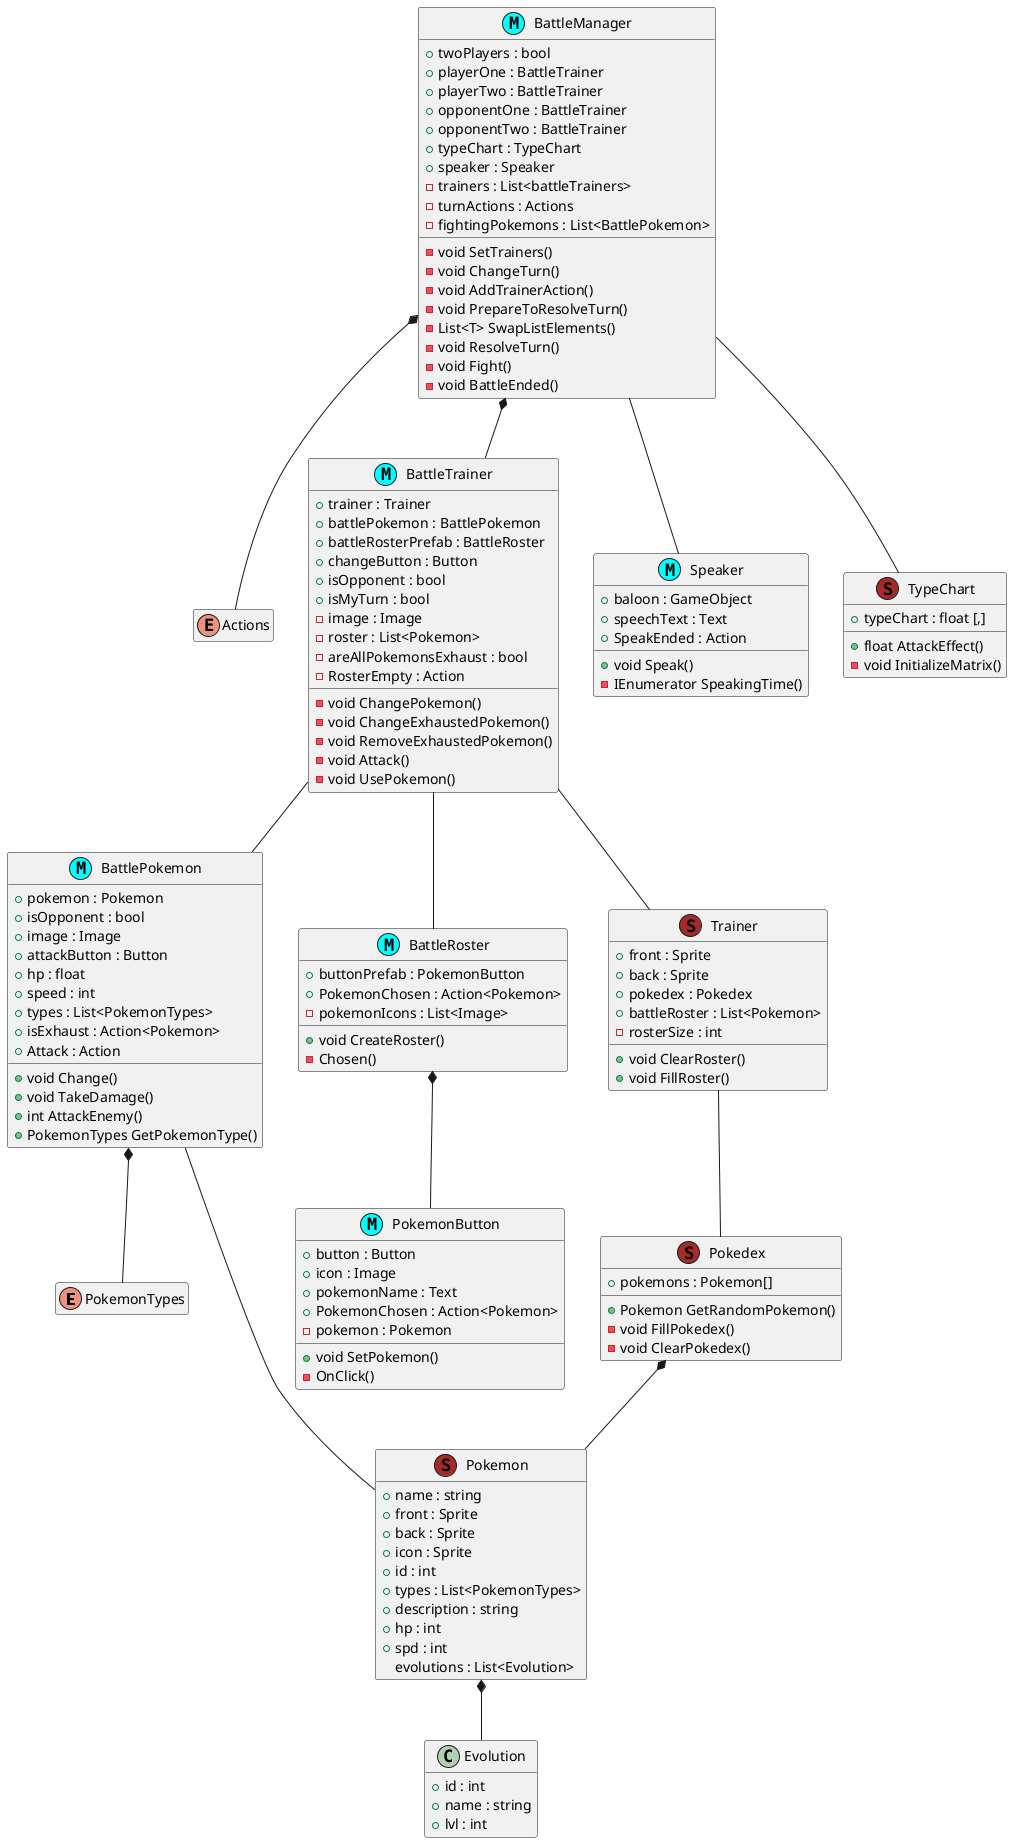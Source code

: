 @startuml

hide empty method
hide empty field

enum PokemonTypes
enum Actions

class BattleManager << M , cyan >>
class BattleTrainer << M , cyan >>
class BattlePokemon << M , cyan >>
class BattleRoster << M , cyan >>
class PokemonButton << M , cyan >>
class Speaker << M, cyan >>

class Trainer << S , brown >>
class Pokemon << S , brown >>
class Pokedex << S , brown >>
class TypeChart << S , brown >>
class Evolution

'------------------------------------'

BattleManager : + twoPlayers : bool
BattleManager : + playerOne : BattleTrainer
BattleManager : + playerTwo : BattleTrainer
BattleManager : + opponentOne : BattleTrainer
BattleManager : + opponentTwo : BattleTrainer
BattleManager : + typeChart : TypeChart
BattleManager : + speaker : Speaker
BattleManager : - trainers : List<battleTrainers>
BattleManager : - turnActions : Actions
BattleManager : - fightingPokemons : List<BattlePokemon>
BattleManager : - void SetTrainers()
BattleManager : - void ChangeTurn()
BattleManager : - void AddTrainerAction()
BattleManager : - void PrepareToResolveTurn()
BattleManager : - List<T> SwapListElements()
BattleManager : - void ResolveTurn()
BattleManager : - void Fight()
BattleManager : - void BattleEnded()

BattleTrainer : + trainer : Trainer
BattleTrainer : + battlePokemon : BattlePokemon
BattleTrainer : + battleRosterPrefab : BattleRoster
BattleTrainer : + changeButton : Button
BattleTrainer : + isOpponent : bool
BattleTrainer : + isMyTurn : bool
BattleTrainer : - image : Image
BattleTrainer : - roster : List<Pokemon>
BattleTrainer : - areAllPokemonsExhaust : bool
BattleTrainer : - RosterEmpty : Action
BattleTrainer : - void ChangePokemon()
BattleTrainer : - void ChangeExhaustedPokemon()
BattleTrainer : - void RemoveExhaustedPokemon()
BattleTrainer : - void Attack()
BattleTrainer : - void UsePokemon()

BattlePokemon : + pokemon : Pokemon
BattlePokemon : + isOpponent : bool
BattlePokemon : + image : Image
BattlePokemon : + attackButton : Button
BattlePokemon : + hp : float
BattlePokemon : + speed : int
BattlePokemon : + types : List<PokemonTypes>
BattlePokemon : + isExhaust : Action<Pokemon>
BattlePokemon : + Attack : Action
BattlePokemon : + void Change()
BattlePokemon : + void TakeDamage()
BattlePokemon : + int AttackEnemy()
BattlePokemon : + PokemonTypes GetPokemonType()

BattleRoster : + buttonPrefab : PokemonButton
BattleRoster : + PokemonChosen : Action<Pokemon>
BattleRoster : - pokemonIcons : List<Image>
BattleRoster : + void CreateRoster()
BattleRoster : - Chosen()

PokemonButton : + button : Button
PokemonButton : + icon : Image
PokemonButton : + pokemonName : Text
PokemonButton : + PokemonChosen : Action<Pokemon>
PokemonButton : - pokemon : Pokemon
PokemonButton : + void SetPokemon()
PokemonButton : - OnClick()

Speaker : + baloon : GameObject
Speaker : + speechText : Text
Speaker : + SpeakEnded : Action
Speaker : + void Speak()
Speaker : - IEnumerator SpeakingTime()

Trainer : + front : Sprite
Trainer : + back : Sprite
Trainer : + pokedex : Pokedex
Trainer : + battleRoster : List<Pokemon>
Trainer : - rosterSize : int
Trainer : + void ClearRoster()
Trainer : + void FillRoster()

Pokemon : + name : string
Pokemon : + front : Sprite
Pokemon : + back : Sprite
Pokemon : + icon : Sprite
Pokemon : + id : int
Pokemon : + types : List<PokemonTypes>
Pokemon : + description : string
Pokemon : + hp : int
Pokemon : + spd : int
Pokemon : evolutions : List<Evolution>

Evolution : + id : int
Evolution : + name : string
Evolution : + lvl : int

Pokedex : + pokemons : Pokemon[]
Pokedex : + Pokemon GetRandomPokemon()
Pokedex : - void FillPokedex()
Pokedex : - void ClearPokedex()

TypeChart : + typeChart : float [,]
TypeChart : + float AttackEffect()
TypeChart : - void InitializeMatrix()

'----------------------------------------------------------'

BattleManager *-- Actions
BattleManager *-- BattleTrainer
BattleManager -- TypeChart
BattleManager -- Speaker

BattleTrainer -- Trainer
BattleTrainer -- BattlePokemon
BattleTrainer -- BattleRoster

BattlePokemon -- Pokemon
BattlePokemon *-- PokemonTypes

BattleRoster *-- PokemonButton

Trainer -- Pokedex

Pokedex *-- Pokemon

Pokemon *-- Evolution

@enduml